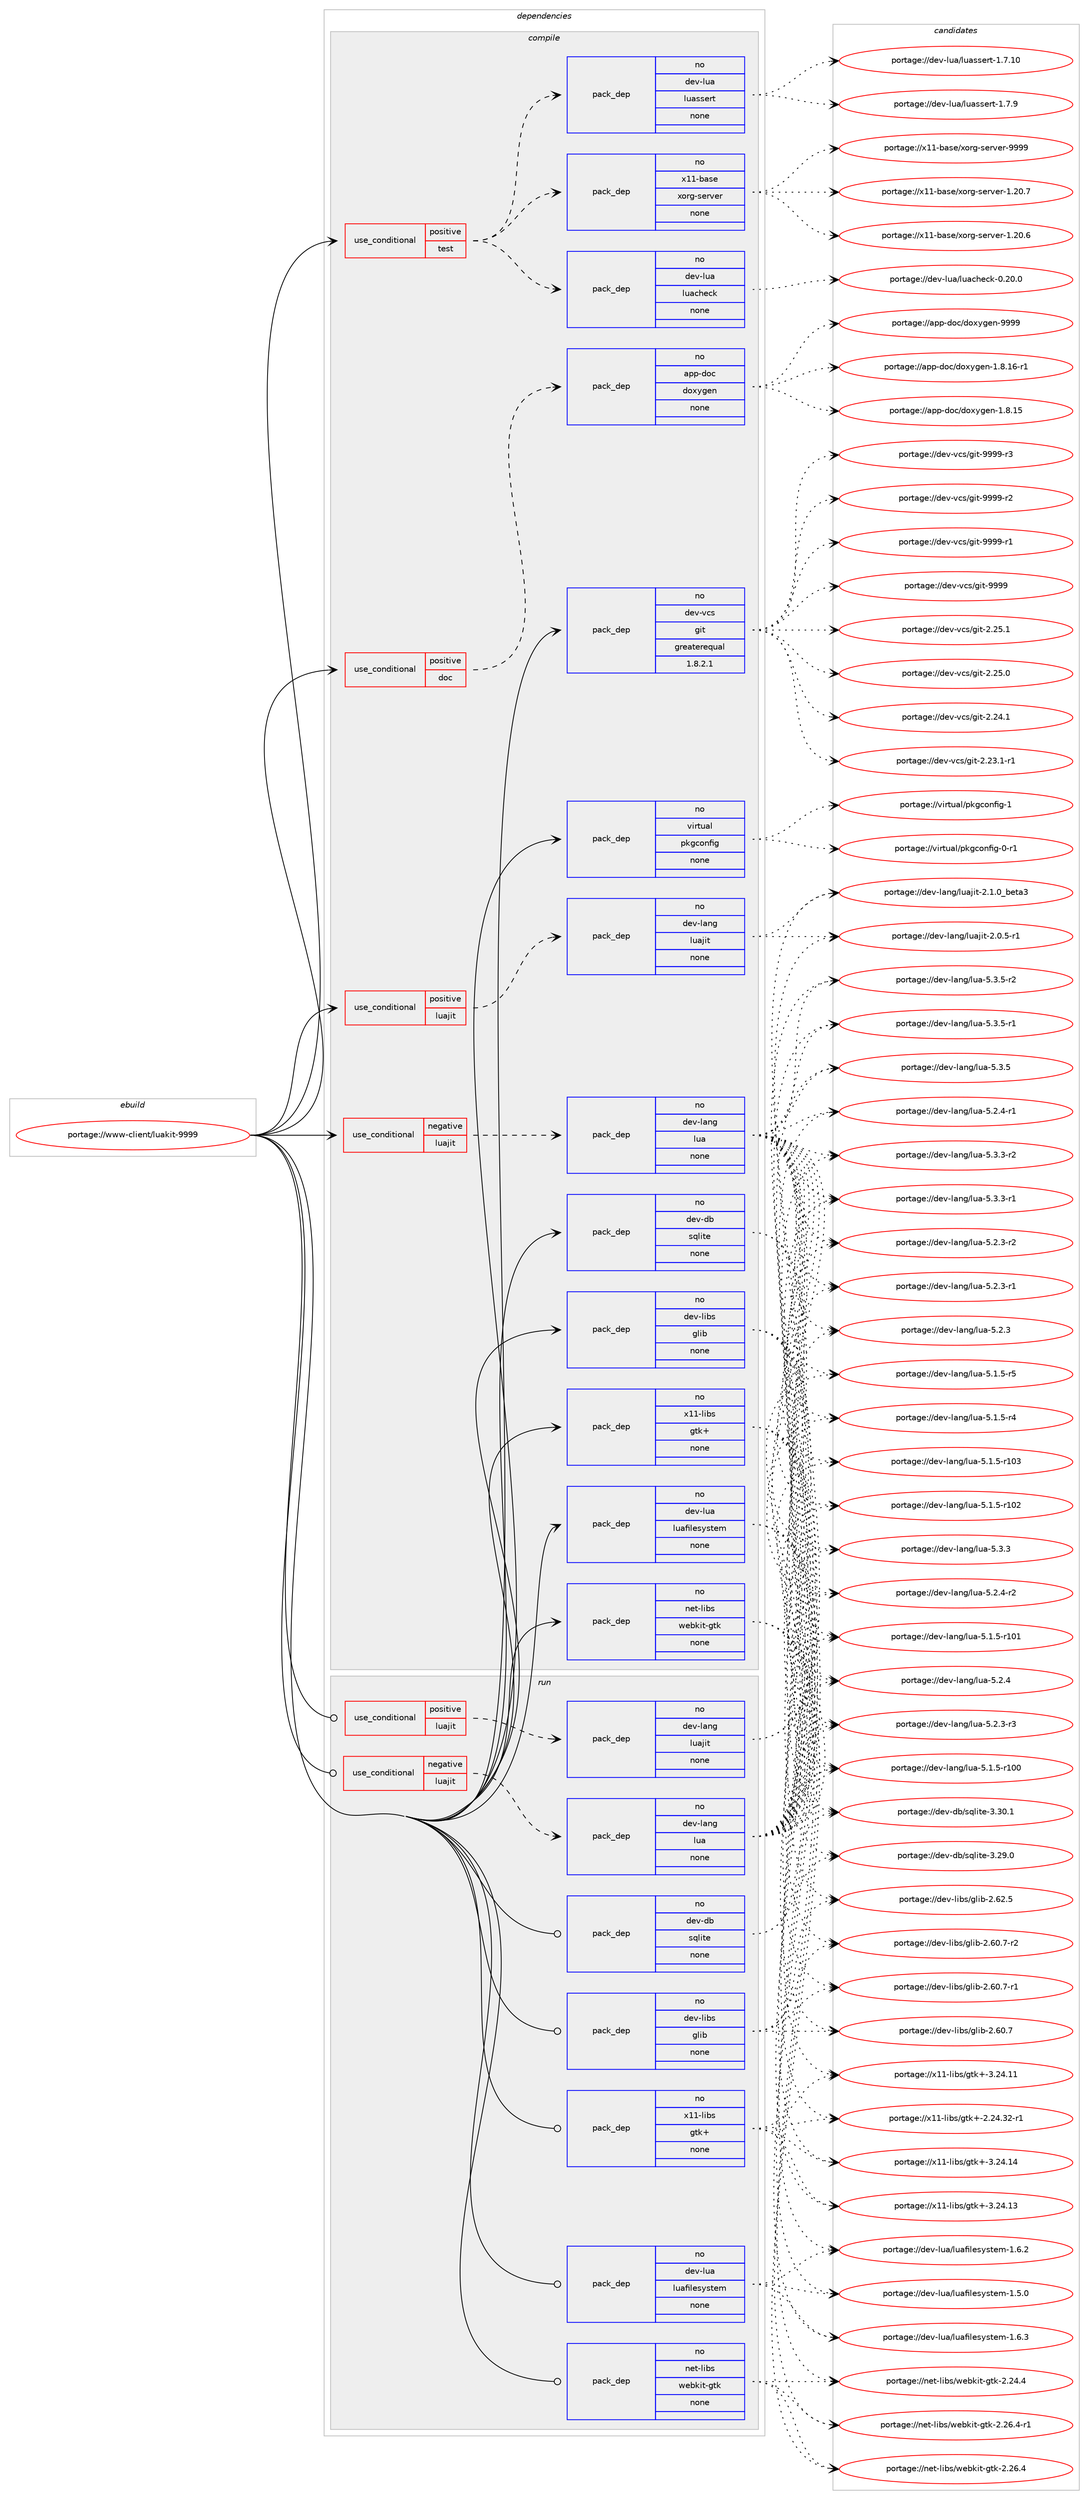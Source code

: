 digraph prolog {

# *************
# Graph options
# *************

newrank=true;
concentrate=true;
compound=true;
graph [rankdir=LR,fontname=Helvetica,fontsize=10,ranksep=1.5];#, ranksep=2.5, nodesep=0.2];
edge  [arrowhead=vee];
node  [fontname=Helvetica,fontsize=10];

# **********
# The ebuild
# **********

subgraph cluster_leftcol {
color=gray;
rank=same;
label=<<i>ebuild</i>>;
id [label="portage://www-client/luakit-9999", color=red, width=4, href="../www-client/luakit-9999.svg"];
}

# ****************
# The dependencies
# ****************

subgraph cluster_midcol {
color=gray;
label=<<i>dependencies</i>>;
subgraph cluster_compile {
fillcolor="#eeeeee";
style=filled;
label=<<i>compile</i>>;
subgraph cond3251 {
dependency21012 [label=<<TABLE BORDER="0" CELLBORDER="1" CELLSPACING="0" CELLPADDING="4"><TR><TD ROWSPAN="3" CELLPADDING="10">use_conditional</TD></TR><TR><TD>negative</TD></TR><TR><TD>luajit</TD></TR></TABLE>>, shape=none, color=red];
subgraph pack17362 {
dependency21013 [label=<<TABLE BORDER="0" CELLBORDER="1" CELLSPACING="0" CELLPADDING="4" WIDTH="220"><TR><TD ROWSPAN="6" CELLPADDING="30">pack_dep</TD></TR><TR><TD WIDTH="110">no</TD></TR><TR><TD>dev-lang</TD></TR><TR><TD>lua</TD></TR><TR><TD>none</TD></TR><TR><TD></TD></TR></TABLE>>, shape=none, color=blue];
}
dependency21012:e -> dependency21013:w [weight=20,style="dashed",arrowhead="vee"];
}
id:e -> dependency21012:w [weight=20,style="solid",arrowhead="vee"];
subgraph cond3252 {
dependency21014 [label=<<TABLE BORDER="0" CELLBORDER="1" CELLSPACING="0" CELLPADDING="4"><TR><TD ROWSPAN="3" CELLPADDING="10">use_conditional</TD></TR><TR><TD>positive</TD></TR><TR><TD>doc</TD></TR></TABLE>>, shape=none, color=red];
subgraph pack17363 {
dependency21015 [label=<<TABLE BORDER="0" CELLBORDER="1" CELLSPACING="0" CELLPADDING="4" WIDTH="220"><TR><TD ROWSPAN="6" CELLPADDING="30">pack_dep</TD></TR><TR><TD WIDTH="110">no</TD></TR><TR><TD>app-doc</TD></TR><TR><TD>doxygen</TD></TR><TR><TD>none</TD></TR><TR><TD></TD></TR></TABLE>>, shape=none, color=blue];
}
dependency21014:e -> dependency21015:w [weight=20,style="dashed",arrowhead="vee"];
}
id:e -> dependency21014:w [weight=20,style="solid",arrowhead="vee"];
subgraph cond3253 {
dependency21016 [label=<<TABLE BORDER="0" CELLBORDER="1" CELLSPACING="0" CELLPADDING="4"><TR><TD ROWSPAN="3" CELLPADDING="10">use_conditional</TD></TR><TR><TD>positive</TD></TR><TR><TD>luajit</TD></TR></TABLE>>, shape=none, color=red];
subgraph pack17364 {
dependency21017 [label=<<TABLE BORDER="0" CELLBORDER="1" CELLSPACING="0" CELLPADDING="4" WIDTH="220"><TR><TD ROWSPAN="6" CELLPADDING="30">pack_dep</TD></TR><TR><TD WIDTH="110">no</TD></TR><TR><TD>dev-lang</TD></TR><TR><TD>luajit</TD></TR><TR><TD>none</TD></TR><TR><TD></TD></TR></TABLE>>, shape=none, color=blue];
}
dependency21016:e -> dependency21017:w [weight=20,style="dashed",arrowhead="vee"];
}
id:e -> dependency21016:w [weight=20,style="solid",arrowhead="vee"];
subgraph cond3254 {
dependency21018 [label=<<TABLE BORDER="0" CELLBORDER="1" CELLSPACING="0" CELLPADDING="4"><TR><TD ROWSPAN="3" CELLPADDING="10">use_conditional</TD></TR><TR><TD>positive</TD></TR><TR><TD>test</TD></TR></TABLE>>, shape=none, color=red];
subgraph pack17365 {
dependency21019 [label=<<TABLE BORDER="0" CELLBORDER="1" CELLSPACING="0" CELLPADDING="4" WIDTH="220"><TR><TD ROWSPAN="6" CELLPADDING="30">pack_dep</TD></TR><TR><TD WIDTH="110">no</TD></TR><TR><TD>dev-lua</TD></TR><TR><TD>luassert</TD></TR><TR><TD>none</TD></TR><TR><TD></TD></TR></TABLE>>, shape=none, color=blue];
}
dependency21018:e -> dependency21019:w [weight=20,style="dashed",arrowhead="vee"];
subgraph pack17366 {
dependency21020 [label=<<TABLE BORDER="0" CELLBORDER="1" CELLSPACING="0" CELLPADDING="4" WIDTH="220"><TR><TD ROWSPAN="6" CELLPADDING="30">pack_dep</TD></TR><TR><TD WIDTH="110">no</TD></TR><TR><TD>dev-lua</TD></TR><TR><TD>luacheck</TD></TR><TR><TD>none</TD></TR><TR><TD></TD></TR></TABLE>>, shape=none, color=blue];
}
dependency21018:e -> dependency21020:w [weight=20,style="dashed",arrowhead="vee"];
subgraph pack17367 {
dependency21021 [label=<<TABLE BORDER="0" CELLBORDER="1" CELLSPACING="0" CELLPADDING="4" WIDTH="220"><TR><TD ROWSPAN="6" CELLPADDING="30">pack_dep</TD></TR><TR><TD WIDTH="110">no</TD></TR><TR><TD>x11-base</TD></TR><TR><TD>xorg-server</TD></TR><TR><TD>none</TD></TR><TR><TD></TD></TR></TABLE>>, shape=none, color=blue];
}
dependency21018:e -> dependency21021:w [weight=20,style="dashed",arrowhead="vee"];
}
id:e -> dependency21018:w [weight=20,style="solid",arrowhead="vee"];
subgraph pack17368 {
dependency21022 [label=<<TABLE BORDER="0" CELLBORDER="1" CELLSPACING="0" CELLPADDING="4" WIDTH="220"><TR><TD ROWSPAN="6" CELLPADDING="30">pack_dep</TD></TR><TR><TD WIDTH="110">no</TD></TR><TR><TD>dev-db</TD></TR><TR><TD>sqlite</TD></TR><TR><TD>none</TD></TR><TR><TD></TD></TR></TABLE>>, shape=none, color=blue];
}
id:e -> dependency21022:w [weight=20,style="solid",arrowhead="vee"];
subgraph pack17369 {
dependency21023 [label=<<TABLE BORDER="0" CELLBORDER="1" CELLSPACING="0" CELLPADDING="4" WIDTH="220"><TR><TD ROWSPAN="6" CELLPADDING="30">pack_dep</TD></TR><TR><TD WIDTH="110">no</TD></TR><TR><TD>dev-libs</TD></TR><TR><TD>glib</TD></TR><TR><TD>none</TD></TR><TR><TD></TD></TR></TABLE>>, shape=none, color=blue];
}
id:e -> dependency21023:w [weight=20,style="solid",arrowhead="vee"];
subgraph pack17370 {
dependency21024 [label=<<TABLE BORDER="0" CELLBORDER="1" CELLSPACING="0" CELLPADDING="4" WIDTH="220"><TR><TD ROWSPAN="6" CELLPADDING="30">pack_dep</TD></TR><TR><TD WIDTH="110">no</TD></TR><TR><TD>dev-lua</TD></TR><TR><TD>luafilesystem</TD></TR><TR><TD>none</TD></TR><TR><TD></TD></TR></TABLE>>, shape=none, color=blue];
}
id:e -> dependency21024:w [weight=20,style="solid",arrowhead="vee"];
subgraph pack17371 {
dependency21025 [label=<<TABLE BORDER="0" CELLBORDER="1" CELLSPACING="0" CELLPADDING="4" WIDTH="220"><TR><TD ROWSPAN="6" CELLPADDING="30">pack_dep</TD></TR><TR><TD WIDTH="110">no</TD></TR><TR><TD>dev-vcs</TD></TR><TR><TD>git</TD></TR><TR><TD>greaterequal</TD></TR><TR><TD>1.8.2.1</TD></TR></TABLE>>, shape=none, color=blue];
}
id:e -> dependency21025:w [weight=20,style="solid",arrowhead="vee"];
subgraph pack17372 {
dependency21026 [label=<<TABLE BORDER="0" CELLBORDER="1" CELLSPACING="0" CELLPADDING="4" WIDTH="220"><TR><TD ROWSPAN="6" CELLPADDING="30">pack_dep</TD></TR><TR><TD WIDTH="110">no</TD></TR><TR><TD>net-libs</TD></TR><TR><TD>webkit-gtk</TD></TR><TR><TD>none</TD></TR><TR><TD></TD></TR></TABLE>>, shape=none, color=blue];
}
id:e -> dependency21026:w [weight=20,style="solid",arrowhead="vee"];
subgraph pack17373 {
dependency21027 [label=<<TABLE BORDER="0" CELLBORDER="1" CELLSPACING="0" CELLPADDING="4" WIDTH="220"><TR><TD ROWSPAN="6" CELLPADDING="30">pack_dep</TD></TR><TR><TD WIDTH="110">no</TD></TR><TR><TD>virtual</TD></TR><TR><TD>pkgconfig</TD></TR><TR><TD>none</TD></TR><TR><TD></TD></TR></TABLE>>, shape=none, color=blue];
}
id:e -> dependency21027:w [weight=20,style="solid",arrowhead="vee"];
subgraph pack17374 {
dependency21028 [label=<<TABLE BORDER="0" CELLBORDER="1" CELLSPACING="0" CELLPADDING="4" WIDTH="220"><TR><TD ROWSPAN="6" CELLPADDING="30">pack_dep</TD></TR><TR><TD WIDTH="110">no</TD></TR><TR><TD>x11-libs</TD></TR><TR><TD>gtk+</TD></TR><TR><TD>none</TD></TR><TR><TD></TD></TR></TABLE>>, shape=none, color=blue];
}
id:e -> dependency21028:w [weight=20,style="solid",arrowhead="vee"];
}
subgraph cluster_compileandrun {
fillcolor="#eeeeee";
style=filled;
label=<<i>compile and run</i>>;
}
subgraph cluster_run {
fillcolor="#eeeeee";
style=filled;
label=<<i>run</i>>;
subgraph cond3255 {
dependency21029 [label=<<TABLE BORDER="0" CELLBORDER="1" CELLSPACING="0" CELLPADDING="4"><TR><TD ROWSPAN="3" CELLPADDING="10">use_conditional</TD></TR><TR><TD>negative</TD></TR><TR><TD>luajit</TD></TR></TABLE>>, shape=none, color=red];
subgraph pack17375 {
dependency21030 [label=<<TABLE BORDER="0" CELLBORDER="1" CELLSPACING="0" CELLPADDING="4" WIDTH="220"><TR><TD ROWSPAN="6" CELLPADDING="30">pack_dep</TD></TR><TR><TD WIDTH="110">no</TD></TR><TR><TD>dev-lang</TD></TR><TR><TD>lua</TD></TR><TR><TD>none</TD></TR><TR><TD></TD></TR></TABLE>>, shape=none, color=blue];
}
dependency21029:e -> dependency21030:w [weight=20,style="dashed",arrowhead="vee"];
}
id:e -> dependency21029:w [weight=20,style="solid",arrowhead="odot"];
subgraph cond3256 {
dependency21031 [label=<<TABLE BORDER="0" CELLBORDER="1" CELLSPACING="0" CELLPADDING="4"><TR><TD ROWSPAN="3" CELLPADDING="10">use_conditional</TD></TR><TR><TD>positive</TD></TR><TR><TD>luajit</TD></TR></TABLE>>, shape=none, color=red];
subgraph pack17376 {
dependency21032 [label=<<TABLE BORDER="0" CELLBORDER="1" CELLSPACING="0" CELLPADDING="4" WIDTH="220"><TR><TD ROWSPAN="6" CELLPADDING="30">pack_dep</TD></TR><TR><TD WIDTH="110">no</TD></TR><TR><TD>dev-lang</TD></TR><TR><TD>luajit</TD></TR><TR><TD>none</TD></TR><TR><TD></TD></TR></TABLE>>, shape=none, color=blue];
}
dependency21031:e -> dependency21032:w [weight=20,style="dashed",arrowhead="vee"];
}
id:e -> dependency21031:w [weight=20,style="solid",arrowhead="odot"];
subgraph pack17377 {
dependency21033 [label=<<TABLE BORDER="0" CELLBORDER="1" CELLSPACING="0" CELLPADDING="4" WIDTH="220"><TR><TD ROWSPAN="6" CELLPADDING="30">pack_dep</TD></TR><TR><TD WIDTH="110">no</TD></TR><TR><TD>dev-db</TD></TR><TR><TD>sqlite</TD></TR><TR><TD>none</TD></TR><TR><TD></TD></TR></TABLE>>, shape=none, color=blue];
}
id:e -> dependency21033:w [weight=20,style="solid",arrowhead="odot"];
subgraph pack17378 {
dependency21034 [label=<<TABLE BORDER="0" CELLBORDER="1" CELLSPACING="0" CELLPADDING="4" WIDTH="220"><TR><TD ROWSPAN="6" CELLPADDING="30">pack_dep</TD></TR><TR><TD WIDTH="110">no</TD></TR><TR><TD>dev-libs</TD></TR><TR><TD>glib</TD></TR><TR><TD>none</TD></TR><TR><TD></TD></TR></TABLE>>, shape=none, color=blue];
}
id:e -> dependency21034:w [weight=20,style="solid",arrowhead="odot"];
subgraph pack17379 {
dependency21035 [label=<<TABLE BORDER="0" CELLBORDER="1" CELLSPACING="0" CELLPADDING="4" WIDTH="220"><TR><TD ROWSPAN="6" CELLPADDING="30">pack_dep</TD></TR><TR><TD WIDTH="110">no</TD></TR><TR><TD>dev-lua</TD></TR><TR><TD>luafilesystem</TD></TR><TR><TD>none</TD></TR><TR><TD></TD></TR></TABLE>>, shape=none, color=blue];
}
id:e -> dependency21035:w [weight=20,style="solid",arrowhead="odot"];
subgraph pack17380 {
dependency21036 [label=<<TABLE BORDER="0" CELLBORDER="1" CELLSPACING="0" CELLPADDING="4" WIDTH="220"><TR><TD ROWSPAN="6" CELLPADDING="30">pack_dep</TD></TR><TR><TD WIDTH="110">no</TD></TR><TR><TD>net-libs</TD></TR><TR><TD>webkit-gtk</TD></TR><TR><TD>none</TD></TR><TR><TD></TD></TR></TABLE>>, shape=none, color=blue];
}
id:e -> dependency21036:w [weight=20,style="solid",arrowhead="odot"];
subgraph pack17381 {
dependency21037 [label=<<TABLE BORDER="0" CELLBORDER="1" CELLSPACING="0" CELLPADDING="4" WIDTH="220"><TR><TD ROWSPAN="6" CELLPADDING="30">pack_dep</TD></TR><TR><TD WIDTH="110">no</TD></TR><TR><TD>x11-libs</TD></TR><TR><TD>gtk+</TD></TR><TR><TD>none</TD></TR><TR><TD></TD></TR></TABLE>>, shape=none, color=blue];
}
id:e -> dependency21037:w [weight=20,style="solid",arrowhead="odot"];
}
}

# **************
# The candidates
# **************

subgraph cluster_choices {
rank=same;
color=gray;
label=<<i>candidates</i>>;

subgraph choice17362 {
color=black;
nodesep=1;
choice100101118451089711010347108117974553465146534511450 [label="portage://dev-lang/lua-5.3.5-r2", color=red, width=4,href="../dev-lang/lua-5.3.5-r2.svg"];
choice100101118451089711010347108117974553465146534511449 [label="portage://dev-lang/lua-5.3.5-r1", color=red, width=4,href="../dev-lang/lua-5.3.5-r1.svg"];
choice10010111845108971101034710811797455346514653 [label="portage://dev-lang/lua-5.3.5", color=red, width=4,href="../dev-lang/lua-5.3.5.svg"];
choice100101118451089711010347108117974553465146514511450 [label="portage://dev-lang/lua-5.3.3-r2", color=red, width=4,href="../dev-lang/lua-5.3.3-r2.svg"];
choice100101118451089711010347108117974553465146514511449 [label="portage://dev-lang/lua-5.3.3-r1", color=red, width=4,href="../dev-lang/lua-5.3.3-r1.svg"];
choice10010111845108971101034710811797455346514651 [label="portage://dev-lang/lua-5.3.3", color=red, width=4,href="../dev-lang/lua-5.3.3.svg"];
choice100101118451089711010347108117974553465046524511450 [label="portage://dev-lang/lua-5.2.4-r2", color=red, width=4,href="../dev-lang/lua-5.2.4-r2.svg"];
choice100101118451089711010347108117974553465046524511449 [label="portage://dev-lang/lua-5.2.4-r1", color=red, width=4,href="../dev-lang/lua-5.2.4-r1.svg"];
choice10010111845108971101034710811797455346504652 [label="portage://dev-lang/lua-5.2.4", color=red, width=4,href="../dev-lang/lua-5.2.4.svg"];
choice100101118451089711010347108117974553465046514511451 [label="portage://dev-lang/lua-5.2.3-r3", color=red, width=4,href="../dev-lang/lua-5.2.3-r3.svg"];
choice100101118451089711010347108117974553465046514511450 [label="portage://dev-lang/lua-5.2.3-r2", color=red, width=4,href="../dev-lang/lua-5.2.3-r2.svg"];
choice100101118451089711010347108117974553465046514511449 [label="portage://dev-lang/lua-5.2.3-r1", color=red, width=4,href="../dev-lang/lua-5.2.3-r1.svg"];
choice10010111845108971101034710811797455346504651 [label="portage://dev-lang/lua-5.2.3", color=red, width=4,href="../dev-lang/lua-5.2.3.svg"];
choice100101118451089711010347108117974553464946534511453 [label="portage://dev-lang/lua-5.1.5-r5", color=red, width=4,href="../dev-lang/lua-5.1.5-r5.svg"];
choice100101118451089711010347108117974553464946534511452 [label="portage://dev-lang/lua-5.1.5-r4", color=red, width=4,href="../dev-lang/lua-5.1.5-r4.svg"];
choice1001011184510897110103471081179745534649465345114494851 [label="portage://dev-lang/lua-5.1.5-r103", color=red, width=4,href="../dev-lang/lua-5.1.5-r103.svg"];
choice1001011184510897110103471081179745534649465345114494850 [label="portage://dev-lang/lua-5.1.5-r102", color=red, width=4,href="../dev-lang/lua-5.1.5-r102.svg"];
choice1001011184510897110103471081179745534649465345114494849 [label="portage://dev-lang/lua-5.1.5-r101", color=red, width=4,href="../dev-lang/lua-5.1.5-r101.svg"];
choice1001011184510897110103471081179745534649465345114494848 [label="portage://dev-lang/lua-5.1.5-r100", color=red, width=4,href="../dev-lang/lua-5.1.5-r100.svg"];
dependency21013:e -> choice100101118451089711010347108117974553465146534511450:w [style=dotted,weight="100"];
dependency21013:e -> choice100101118451089711010347108117974553465146534511449:w [style=dotted,weight="100"];
dependency21013:e -> choice10010111845108971101034710811797455346514653:w [style=dotted,weight="100"];
dependency21013:e -> choice100101118451089711010347108117974553465146514511450:w [style=dotted,weight="100"];
dependency21013:e -> choice100101118451089711010347108117974553465146514511449:w [style=dotted,weight="100"];
dependency21013:e -> choice10010111845108971101034710811797455346514651:w [style=dotted,weight="100"];
dependency21013:e -> choice100101118451089711010347108117974553465046524511450:w [style=dotted,weight="100"];
dependency21013:e -> choice100101118451089711010347108117974553465046524511449:w [style=dotted,weight="100"];
dependency21013:e -> choice10010111845108971101034710811797455346504652:w [style=dotted,weight="100"];
dependency21013:e -> choice100101118451089711010347108117974553465046514511451:w [style=dotted,weight="100"];
dependency21013:e -> choice100101118451089711010347108117974553465046514511450:w [style=dotted,weight="100"];
dependency21013:e -> choice100101118451089711010347108117974553465046514511449:w [style=dotted,weight="100"];
dependency21013:e -> choice10010111845108971101034710811797455346504651:w [style=dotted,weight="100"];
dependency21013:e -> choice100101118451089711010347108117974553464946534511453:w [style=dotted,weight="100"];
dependency21013:e -> choice100101118451089711010347108117974553464946534511452:w [style=dotted,weight="100"];
dependency21013:e -> choice1001011184510897110103471081179745534649465345114494851:w [style=dotted,weight="100"];
dependency21013:e -> choice1001011184510897110103471081179745534649465345114494850:w [style=dotted,weight="100"];
dependency21013:e -> choice1001011184510897110103471081179745534649465345114494849:w [style=dotted,weight="100"];
dependency21013:e -> choice1001011184510897110103471081179745534649465345114494848:w [style=dotted,weight="100"];
}
subgraph choice17363 {
color=black;
nodesep=1;
choice971121124510011199471001111201211031011104557575757 [label="portage://app-doc/doxygen-9999", color=red, width=4,href="../app-doc/doxygen-9999.svg"];
choice97112112451001119947100111120121103101110454946564649544511449 [label="portage://app-doc/doxygen-1.8.16-r1", color=red, width=4,href="../app-doc/doxygen-1.8.16-r1.svg"];
choice9711211245100111994710011112012110310111045494656464953 [label="portage://app-doc/doxygen-1.8.15", color=red, width=4,href="../app-doc/doxygen-1.8.15.svg"];
dependency21015:e -> choice971121124510011199471001111201211031011104557575757:w [style=dotted,weight="100"];
dependency21015:e -> choice97112112451001119947100111120121103101110454946564649544511449:w [style=dotted,weight="100"];
dependency21015:e -> choice9711211245100111994710011112012110310111045494656464953:w [style=dotted,weight="100"];
}
subgraph choice17364 {
color=black;
nodesep=1;
choice1001011184510897110103471081179710610511645504649464895981011169751 [label="portage://dev-lang/luajit-2.1.0_beta3", color=red, width=4,href="../dev-lang/luajit-2.1.0_beta3.svg"];
choice100101118451089711010347108117971061051164550464846534511449 [label="portage://dev-lang/luajit-2.0.5-r1", color=red, width=4,href="../dev-lang/luajit-2.0.5-r1.svg"];
dependency21017:e -> choice1001011184510897110103471081179710610511645504649464895981011169751:w [style=dotted,weight="100"];
dependency21017:e -> choice100101118451089711010347108117971061051164550464846534511449:w [style=dotted,weight="100"];
}
subgraph choice17365 {
color=black;
nodesep=1;
choice10010111845108117974710811797115115101114116454946554657 [label="portage://dev-lua/luassert-1.7.9", color=red, width=4,href="../dev-lua/luassert-1.7.9.svg"];
choice1001011184510811797471081179711511510111411645494655464948 [label="portage://dev-lua/luassert-1.7.10", color=red, width=4,href="../dev-lua/luassert-1.7.10.svg"];
dependency21019:e -> choice10010111845108117974710811797115115101114116454946554657:w [style=dotted,weight="100"];
dependency21019:e -> choice1001011184510811797471081179711511510111411645494655464948:w [style=dotted,weight="100"];
}
subgraph choice17366 {
color=black;
nodesep=1;
choice10010111845108117974710811797991041019910745484650484648 [label="portage://dev-lua/luacheck-0.20.0", color=red, width=4,href="../dev-lua/luacheck-0.20.0.svg"];
dependency21020:e -> choice10010111845108117974710811797991041019910745484650484648:w [style=dotted,weight="100"];
}
subgraph choice17367 {
color=black;
nodesep=1;
choice120494945989711510147120111114103451151011141181011144557575757 [label="portage://x11-base/xorg-server-9999", color=red, width=4,href="../x11-base/xorg-server-9999.svg"];
choice1204949459897115101471201111141034511510111411810111445494650484655 [label="portage://x11-base/xorg-server-1.20.7", color=red, width=4,href="../x11-base/xorg-server-1.20.7.svg"];
choice1204949459897115101471201111141034511510111411810111445494650484654 [label="portage://x11-base/xorg-server-1.20.6", color=red, width=4,href="../x11-base/xorg-server-1.20.6.svg"];
dependency21021:e -> choice120494945989711510147120111114103451151011141181011144557575757:w [style=dotted,weight="100"];
dependency21021:e -> choice1204949459897115101471201111141034511510111411810111445494650484655:w [style=dotted,weight="100"];
dependency21021:e -> choice1204949459897115101471201111141034511510111411810111445494650484654:w [style=dotted,weight="100"];
}
subgraph choice17368 {
color=black;
nodesep=1;
choice10010111845100984711511310810511610145514651484649 [label="portage://dev-db/sqlite-3.30.1", color=red, width=4,href="../dev-db/sqlite-3.30.1.svg"];
choice10010111845100984711511310810511610145514650574648 [label="portage://dev-db/sqlite-3.29.0", color=red, width=4,href="../dev-db/sqlite-3.29.0.svg"];
dependency21022:e -> choice10010111845100984711511310810511610145514651484649:w [style=dotted,weight="100"];
dependency21022:e -> choice10010111845100984711511310810511610145514650574648:w [style=dotted,weight="100"];
}
subgraph choice17369 {
color=black;
nodesep=1;
choice1001011184510810598115471031081059845504654504653 [label="portage://dev-libs/glib-2.62.5", color=red, width=4,href="../dev-libs/glib-2.62.5.svg"];
choice10010111845108105981154710310810598455046544846554511450 [label="portage://dev-libs/glib-2.60.7-r2", color=red, width=4,href="../dev-libs/glib-2.60.7-r2.svg"];
choice10010111845108105981154710310810598455046544846554511449 [label="portage://dev-libs/glib-2.60.7-r1", color=red, width=4,href="../dev-libs/glib-2.60.7-r1.svg"];
choice1001011184510810598115471031081059845504654484655 [label="portage://dev-libs/glib-2.60.7", color=red, width=4,href="../dev-libs/glib-2.60.7.svg"];
dependency21023:e -> choice1001011184510810598115471031081059845504654504653:w [style=dotted,weight="100"];
dependency21023:e -> choice10010111845108105981154710310810598455046544846554511450:w [style=dotted,weight="100"];
dependency21023:e -> choice10010111845108105981154710310810598455046544846554511449:w [style=dotted,weight="100"];
dependency21023:e -> choice1001011184510810598115471031081059845504654484655:w [style=dotted,weight="100"];
}
subgraph choice17370 {
color=black;
nodesep=1;
choice10010111845108117974710811797102105108101115121115116101109454946544651 [label="portage://dev-lua/luafilesystem-1.6.3", color=red, width=4,href="../dev-lua/luafilesystem-1.6.3.svg"];
choice10010111845108117974710811797102105108101115121115116101109454946544650 [label="portage://dev-lua/luafilesystem-1.6.2", color=red, width=4,href="../dev-lua/luafilesystem-1.6.2.svg"];
choice10010111845108117974710811797102105108101115121115116101109454946534648 [label="portage://dev-lua/luafilesystem-1.5.0", color=red, width=4,href="../dev-lua/luafilesystem-1.5.0.svg"];
dependency21024:e -> choice10010111845108117974710811797102105108101115121115116101109454946544651:w [style=dotted,weight="100"];
dependency21024:e -> choice10010111845108117974710811797102105108101115121115116101109454946544650:w [style=dotted,weight="100"];
dependency21024:e -> choice10010111845108117974710811797102105108101115121115116101109454946534648:w [style=dotted,weight="100"];
}
subgraph choice17371 {
color=black;
nodesep=1;
choice10010111845118991154710310511645575757574511451 [label="portage://dev-vcs/git-9999-r3", color=red, width=4,href="../dev-vcs/git-9999-r3.svg"];
choice10010111845118991154710310511645575757574511450 [label="portage://dev-vcs/git-9999-r2", color=red, width=4,href="../dev-vcs/git-9999-r2.svg"];
choice10010111845118991154710310511645575757574511449 [label="portage://dev-vcs/git-9999-r1", color=red, width=4,href="../dev-vcs/git-9999-r1.svg"];
choice1001011184511899115471031051164557575757 [label="portage://dev-vcs/git-9999", color=red, width=4,href="../dev-vcs/git-9999.svg"];
choice10010111845118991154710310511645504650534649 [label="portage://dev-vcs/git-2.25.1", color=red, width=4,href="../dev-vcs/git-2.25.1.svg"];
choice10010111845118991154710310511645504650534648 [label="portage://dev-vcs/git-2.25.0", color=red, width=4,href="../dev-vcs/git-2.25.0.svg"];
choice10010111845118991154710310511645504650524649 [label="portage://dev-vcs/git-2.24.1", color=red, width=4,href="../dev-vcs/git-2.24.1.svg"];
choice100101118451189911547103105116455046505146494511449 [label="portage://dev-vcs/git-2.23.1-r1", color=red, width=4,href="../dev-vcs/git-2.23.1-r1.svg"];
dependency21025:e -> choice10010111845118991154710310511645575757574511451:w [style=dotted,weight="100"];
dependency21025:e -> choice10010111845118991154710310511645575757574511450:w [style=dotted,weight="100"];
dependency21025:e -> choice10010111845118991154710310511645575757574511449:w [style=dotted,weight="100"];
dependency21025:e -> choice1001011184511899115471031051164557575757:w [style=dotted,weight="100"];
dependency21025:e -> choice10010111845118991154710310511645504650534649:w [style=dotted,weight="100"];
dependency21025:e -> choice10010111845118991154710310511645504650534648:w [style=dotted,weight="100"];
dependency21025:e -> choice10010111845118991154710310511645504650524649:w [style=dotted,weight="100"];
dependency21025:e -> choice100101118451189911547103105116455046505146494511449:w [style=dotted,weight="100"];
}
subgraph choice17372 {
color=black;
nodesep=1;
choice1101011164510810598115471191019810710511645103116107455046505446524511449 [label="portage://net-libs/webkit-gtk-2.26.4-r1", color=red, width=4,href="../net-libs/webkit-gtk-2.26.4-r1.svg"];
choice110101116451081059811547119101981071051164510311610745504650544652 [label="portage://net-libs/webkit-gtk-2.26.4", color=red, width=4,href="../net-libs/webkit-gtk-2.26.4.svg"];
choice110101116451081059811547119101981071051164510311610745504650524652 [label="portage://net-libs/webkit-gtk-2.24.4", color=red, width=4,href="../net-libs/webkit-gtk-2.24.4.svg"];
dependency21026:e -> choice1101011164510810598115471191019810710511645103116107455046505446524511449:w [style=dotted,weight="100"];
dependency21026:e -> choice110101116451081059811547119101981071051164510311610745504650544652:w [style=dotted,weight="100"];
dependency21026:e -> choice110101116451081059811547119101981071051164510311610745504650524652:w [style=dotted,weight="100"];
}
subgraph choice17373 {
color=black;
nodesep=1;
choice1181051141161179710847112107103991111101021051034549 [label="portage://virtual/pkgconfig-1", color=red, width=4,href="../virtual/pkgconfig-1.svg"];
choice11810511411611797108471121071039911111010210510345484511449 [label="portage://virtual/pkgconfig-0-r1", color=red, width=4,href="../virtual/pkgconfig-0-r1.svg"];
dependency21027:e -> choice1181051141161179710847112107103991111101021051034549:w [style=dotted,weight="100"];
dependency21027:e -> choice11810511411611797108471121071039911111010210510345484511449:w [style=dotted,weight="100"];
}
subgraph choice17374 {
color=black;
nodesep=1;
choice1204949451081059811547103116107434551465052464952 [label="portage://x11-libs/gtk+-3.24.14", color=red, width=4,href="../x11-libs/gtk+-3.24.14.svg"];
choice1204949451081059811547103116107434551465052464951 [label="portage://x11-libs/gtk+-3.24.13", color=red, width=4,href="../x11-libs/gtk+-3.24.13.svg"];
choice1204949451081059811547103116107434551465052464949 [label="portage://x11-libs/gtk+-3.24.11", color=red, width=4,href="../x11-libs/gtk+-3.24.11.svg"];
choice12049494510810598115471031161074345504650524651504511449 [label="portage://x11-libs/gtk+-2.24.32-r1", color=red, width=4,href="../x11-libs/gtk+-2.24.32-r1.svg"];
dependency21028:e -> choice1204949451081059811547103116107434551465052464952:w [style=dotted,weight="100"];
dependency21028:e -> choice1204949451081059811547103116107434551465052464951:w [style=dotted,weight="100"];
dependency21028:e -> choice1204949451081059811547103116107434551465052464949:w [style=dotted,weight="100"];
dependency21028:e -> choice12049494510810598115471031161074345504650524651504511449:w [style=dotted,weight="100"];
}
subgraph choice17375 {
color=black;
nodesep=1;
choice100101118451089711010347108117974553465146534511450 [label="portage://dev-lang/lua-5.3.5-r2", color=red, width=4,href="../dev-lang/lua-5.3.5-r2.svg"];
choice100101118451089711010347108117974553465146534511449 [label="portage://dev-lang/lua-5.3.5-r1", color=red, width=4,href="../dev-lang/lua-5.3.5-r1.svg"];
choice10010111845108971101034710811797455346514653 [label="portage://dev-lang/lua-5.3.5", color=red, width=4,href="../dev-lang/lua-5.3.5.svg"];
choice100101118451089711010347108117974553465146514511450 [label="portage://dev-lang/lua-5.3.3-r2", color=red, width=4,href="../dev-lang/lua-5.3.3-r2.svg"];
choice100101118451089711010347108117974553465146514511449 [label="portage://dev-lang/lua-5.3.3-r1", color=red, width=4,href="../dev-lang/lua-5.3.3-r1.svg"];
choice10010111845108971101034710811797455346514651 [label="portage://dev-lang/lua-5.3.3", color=red, width=4,href="../dev-lang/lua-5.3.3.svg"];
choice100101118451089711010347108117974553465046524511450 [label="portage://dev-lang/lua-5.2.4-r2", color=red, width=4,href="../dev-lang/lua-5.2.4-r2.svg"];
choice100101118451089711010347108117974553465046524511449 [label="portage://dev-lang/lua-5.2.4-r1", color=red, width=4,href="../dev-lang/lua-5.2.4-r1.svg"];
choice10010111845108971101034710811797455346504652 [label="portage://dev-lang/lua-5.2.4", color=red, width=4,href="../dev-lang/lua-5.2.4.svg"];
choice100101118451089711010347108117974553465046514511451 [label="portage://dev-lang/lua-5.2.3-r3", color=red, width=4,href="../dev-lang/lua-5.2.3-r3.svg"];
choice100101118451089711010347108117974553465046514511450 [label="portage://dev-lang/lua-5.2.3-r2", color=red, width=4,href="../dev-lang/lua-5.2.3-r2.svg"];
choice100101118451089711010347108117974553465046514511449 [label="portage://dev-lang/lua-5.2.3-r1", color=red, width=4,href="../dev-lang/lua-5.2.3-r1.svg"];
choice10010111845108971101034710811797455346504651 [label="portage://dev-lang/lua-5.2.3", color=red, width=4,href="../dev-lang/lua-5.2.3.svg"];
choice100101118451089711010347108117974553464946534511453 [label="portage://dev-lang/lua-5.1.5-r5", color=red, width=4,href="../dev-lang/lua-5.1.5-r5.svg"];
choice100101118451089711010347108117974553464946534511452 [label="portage://dev-lang/lua-5.1.5-r4", color=red, width=4,href="../dev-lang/lua-5.1.5-r4.svg"];
choice1001011184510897110103471081179745534649465345114494851 [label="portage://dev-lang/lua-5.1.5-r103", color=red, width=4,href="../dev-lang/lua-5.1.5-r103.svg"];
choice1001011184510897110103471081179745534649465345114494850 [label="portage://dev-lang/lua-5.1.5-r102", color=red, width=4,href="../dev-lang/lua-5.1.5-r102.svg"];
choice1001011184510897110103471081179745534649465345114494849 [label="portage://dev-lang/lua-5.1.5-r101", color=red, width=4,href="../dev-lang/lua-5.1.5-r101.svg"];
choice1001011184510897110103471081179745534649465345114494848 [label="portage://dev-lang/lua-5.1.5-r100", color=red, width=4,href="../dev-lang/lua-5.1.5-r100.svg"];
dependency21030:e -> choice100101118451089711010347108117974553465146534511450:w [style=dotted,weight="100"];
dependency21030:e -> choice100101118451089711010347108117974553465146534511449:w [style=dotted,weight="100"];
dependency21030:e -> choice10010111845108971101034710811797455346514653:w [style=dotted,weight="100"];
dependency21030:e -> choice100101118451089711010347108117974553465146514511450:w [style=dotted,weight="100"];
dependency21030:e -> choice100101118451089711010347108117974553465146514511449:w [style=dotted,weight="100"];
dependency21030:e -> choice10010111845108971101034710811797455346514651:w [style=dotted,weight="100"];
dependency21030:e -> choice100101118451089711010347108117974553465046524511450:w [style=dotted,weight="100"];
dependency21030:e -> choice100101118451089711010347108117974553465046524511449:w [style=dotted,weight="100"];
dependency21030:e -> choice10010111845108971101034710811797455346504652:w [style=dotted,weight="100"];
dependency21030:e -> choice100101118451089711010347108117974553465046514511451:w [style=dotted,weight="100"];
dependency21030:e -> choice100101118451089711010347108117974553465046514511450:w [style=dotted,weight="100"];
dependency21030:e -> choice100101118451089711010347108117974553465046514511449:w [style=dotted,weight="100"];
dependency21030:e -> choice10010111845108971101034710811797455346504651:w [style=dotted,weight="100"];
dependency21030:e -> choice100101118451089711010347108117974553464946534511453:w [style=dotted,weight="100"];
dependency21030:e -> choice100101118451089711010347108117974553464946534511452:w [style=dotted,weight="100"];
dependency21030:e -> choice1001011184510897110103471081179745534649465345114494851:w [style=dotted,weight="100"];
dependency21030:e -> choice1001011184510897110103471081179745534649465345114494850:w [style=dotted,weight="100"];
dependency21030:e -> choice1001011184510897110103471081179745534649465345114494849:w [style=dotted,weight="100"];
dependency21030:e -> choice1001011184510897110103471081179745534649465345114494848:w [style=dotted,weight="100"];
}
subgraph choice17376 {
color=black;
nodesep=1;
choice1001011184510897110103471081179710610511645504649464895981011169751 [label="portage://dev-lang/luajit-2.1.0_beta3", color=red, width=4,href="../dev-lang/luajit-2.1.0_beta3.svg"];
choice100101118451089711010347108117971061051164550464846534511449 [label="portage://dev-lang/luajit-2.0.5-r1", color=red, width=4,href="../dev-lang/luajit-2.0.5-r1.svg"];
dependency21032:e -> choice1001011184510897110103471081179710610511645504649464895981011169751:w [style=dotted,weight="100"];
dependency21032:e -> choice100101118451089711010347108117971061051164550464846534511449:w [style=dotted,weight="100"];
}
subgraph choice17377 {
color=black;
nodesep=1;
choice10010111845100984711511310810511610145514651484649 [label="portage://dev-db/sqlite-3.30.1", color=red, width=4,href="../dev-db/sqlite-3.30.1.svg"];
choice10010111845100984711511310810511610145514650574648 [label="portage://dev-db/sqlite-3.29.0", color=red, width=4,href="../dev-db/sqlite-3.29.0.svg"];
dependency21033:e -> choice10010111845100984711511310810511610145514651484649:w [style=dotted,weight="100"];
dependency21033:e -> choice10010111845100984711511310810511610145514650574648:w [style=dotted,weight="100"];
}
subgraph choice17378 {
color=black;
nodesep=1;
choice1001011184510810598115471031081059845504654504653 [label="portage://dev-libs/glib-2.62.5", color=red, width=4,href="../dev-libs/glib-2.62.5.svg"];
choice10010111845108105981154710310810598455046544846554511450 [label="portage://dev-libs/glib-2.60.7-r2", color=red, width=4,href="../dev-libs/glib-2.60.7-r2.svg"];
choice10010111845108105981154710310810598455046544846554511449 [label="portage://dev-libs/glib-2.60.7-r1", color=red, width=4,href="../dev-libs/glib-2.60.7-r1.svg"];
choice1001011184510810598115471031081059845504654484655 [label="portage://dev-libs/glib-2.60.7", color=red, width=4,href="../dev-libs/glib-2.60.7.svg"];
dependency21034:e -> choice1001011184510810598115471031081059845504654504653:w [style=dotted,weight="100"];
dependency21034:e -> choice10010111845108105981154710310810598455046544846554511450:w [style=dotted,weight="100"];
dependency21034:e -> choice10010111845108105981154710310810598455046544846554511449:w [style=dotted,weight="100"];
dependency21034:e -> choice1001011184510810598115471031081059845504654484655:w [style=dotted,weight="100"];
}
subgraph choice17379 {
color=black;
nodesep=1;
choice10010111845108117974710811797102105108101115121115116101109454946544651 [label="portage://dev-lua/luafilesystem-1.6.3", color=red, width=4,href="../dev-lua/luafilesystem-1.6.3.svg"];
choice10010111845108117974710811797102105108101115121115116101109454946544650 [label="portage://dev-lua/luafilesystem-1.6.2", color=red, width=4,href="../dev-lua/luafilesystem-1.6.2.svg"];
choice10010111845108117974710811797102105108101115121115116101109454946534648 [label="portage://dev-lua/luafilesystem-1.5.0", color=red, width=4,href="../dev-lua/luafilesystem-1.5.0.svg"];
dependency21035:e -> choice10010111845108117974710811797102105108101115121115116101109454946544651:w [style=dotted,weight="100"];
dependency21035:e -> choice10010111845108117974710811797102105108101115121115116101109454946544650:w [style=dotted,weight="100"];
dependency21035:e -> choice10010111845108117974710811797102105108101115121115116101109454946534648:w [style=dotted,weight="100"];
}
subgraph choice17380 {
color=black;
nodesep=1;
choice1101011164510810598115471191019810710511645103116107455046505446524511449 [label="portage://net-libs/webkit-gtk-2.26.4-r1", color=red, width=4,href="../net-libs/webkit-gtk-2.26.4-r1.svg"];
choice110101116451081059811547119101981071051164510311610745504650544652 [label="portage://net-libs/webkit-gtk-2.26.4", color=red, width=4,href="../net-libs/webkit-gtk-2.26.4.svg"];
choice110101116451081059811547119101981071051164510311610745504650524652 [label="portage://net-libs/webkit-gtk-2.24.4", color=red, width=4,href="../net-libs/webkit-gtk-2.24.4.svg"];
dependency21036:e -> choice1101011164510810598115471191019810710511645103116107455046505446524511449:w [style=dotted,weight="100"];
dependency21036:e -> choice110101116451081059811547119101981071051164510311610745504650544652:w [style=dotted,weight="100"];
dependency21036:e -> choice110101116451081059811547119101981071051164510311610745504650524652:w [style=dotted,weight="100"];
}
subgraph choice17381 {
color=black;
nodesep=1;
choice1204949451081059811547103116107434551465052464952 [label="portage://x11-libs/gtk+-3.24.14", color=red, width=4,href="../x11-libs/gtk+-3.24.14.svg"];
choice1204949451081059811547103116107434551465052464951 [label="portage://x11-libs/gtk+-3.24.13", color=red, width=4,href="../x11-libs/gtk+-3.24.13.svg"];
choice1204949451081059811547103116107434551465052464949 [label="portage://x11-libs/gtk+-3.24.11", color=red, width=4,href="../x11-libs/gtk+-3.24.11.svg"];
choice12049494510810598115471031161074345504650524651504511449 [label="portage://x11-libs/gtk+-2.24.32-r1", color=red, width=4,href="../x11-libs/gtk+-2.24.32-r1.svg"];
dependency21037:e -> choice1204949451081059811547103116107434551465052464952:w [style=dotted,weight="100"];
dependency21037:e -> choice1204949451081059811547103116107434551465052464951:w [style=dotted,weight="100"];
dependency21037:e -> choice1204949451081059811547103116107434551465052464949:w [style=dotted,weight="100"];
dependency21037:e -> choice12049494510810598115471031161074345504650524651504511449:w [style=dotted,weight="100"];
}
}

}
